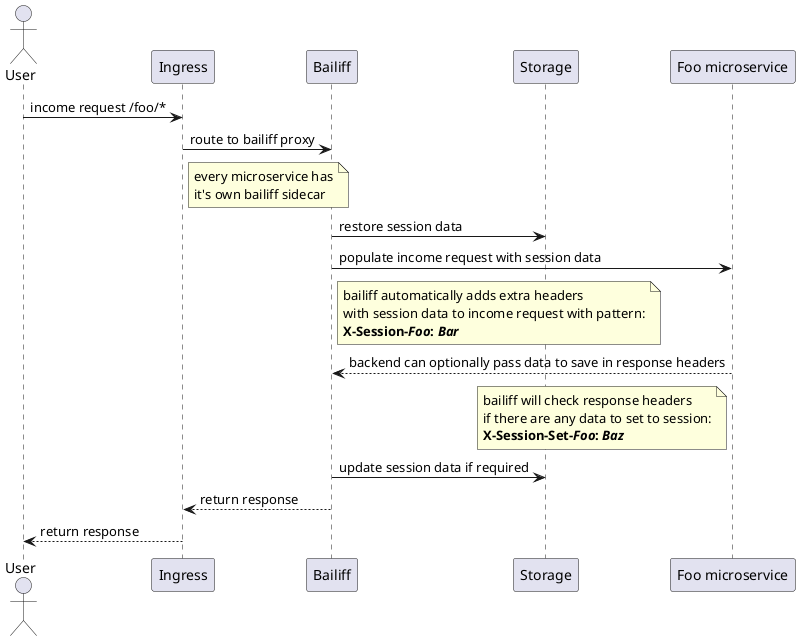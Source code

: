 @startuml
actor User as user
participant "Ingress" as ingress
participant "Bailiff" as bailiff
participant "Storage" as storage
participant "Foo microservice" as ms

user -> ingress: income request /foo/*

ingress -> bailiff: route to bailiff proxy
note right ingress
every microservice has
it's own bailiff sidecar
end note

bailiff -> storage: restore session data

bailiff -> ms: populate income request with session data
note right bailiff
bailiff automatically adds extra headers
with session data to income request with pattern:
<b>X-Session-//Foo//: //Bar//</b>
end note

ms ---> bailiff: backend can optionally pass data to save in response headers
note left ms
bailiff will check response headers
if there are any data to set to session:
<b>X-Session-Set-//Foo//: //Baz//</b>
end note

bailiff -> storage: update session data if required
bailiff ---> ingress: return response
ingress ---> user: return response

@enduml
